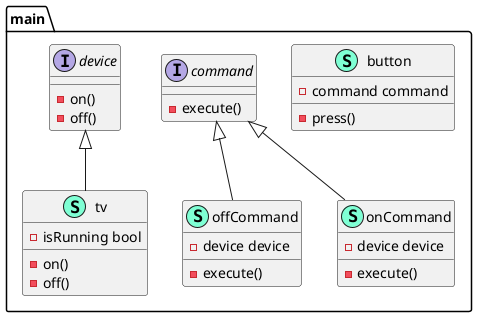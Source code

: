 @startuml
namespace main {
    class button << (S,Aquamarine) >> {
        - command command

        - press() 

    }
    interface command  {
        - execute() 

    }
    interface device  {
        - on() 
        - off() 

    }
    class offCommand << (S,Aquamarine) >> {
        - device device

        - execute() 

    }
    class onCommand << (S,Aquamarine) >> {
        - device device

        - execute() 

    }
    class tv << (S,Aquamarine) >> {
        - isRunning bool

        - on() 
        - off() 

    }
}

"main.command" <|-- "main.offCommand"
"main.command" <|-- "main.onCommand"
"main.device" <|-- "main.tv"

@enduml
